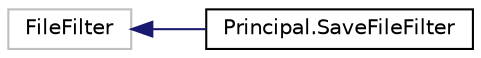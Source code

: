 digraph "Graphical Class Hierarchy"
{
  edge [fontname="Helvetica",fontsize="10",labelfontname="Helvetica",labelfontsize="10"];
  node [fontname="Helvetica",fontsize="10",shape=record];
  rankdir="LR";
  Node1 [label="FileFilter",height=0.2,width=0.4,color="grey75", fillcolor="white", style="filled"];
  Node1 -> Node2 [dir="back",color="midnightblue",fontsize="10",style="solid",fontname="Helvetica"];
  Node2 [label="Principal.SaveFileFilter",height=0.2,width=0.4,color="black", fillcolor="white", style="filled",URL="$class_principal_1_1_save_file_filter.html",tooltip="A filter to be used by a file selector which limits the files shown to ones with a specific extension..."];
}
